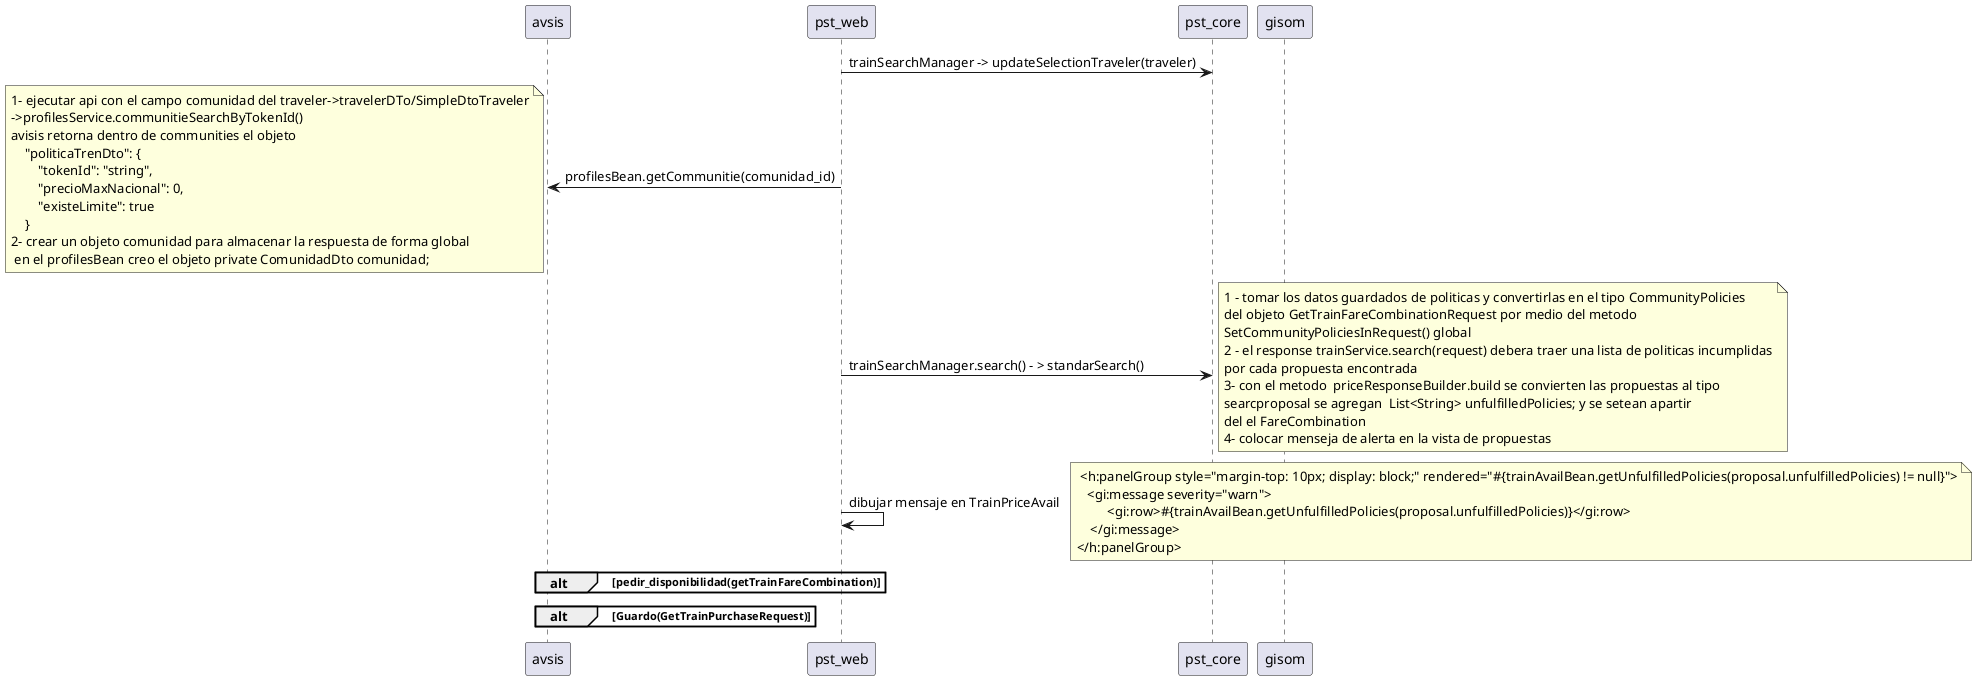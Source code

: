 @startuml evaluacion_politicas
participant avsis
participant pst_web
participant pst_core
participant gisom
pst_web -> pst_core: trainSearchManager -> updateSelectionTraveler(traveler)
pst_web -> avsis: profilesBean.getCommunitie(comunidad_id)
note left
1- ejecutar api con el campo comunidad del traveler->travelerDTo/SimpleDtoTraveler
->profilesService.communitieSearchByTokenId()
avisis retorna dentro de communities el objeto 
    "politicaTrenDto": {
        "tokenId": "string",
        "precioMaxNacional": 0,
        "existeLimite": true
    }
2- crear un objeto comunidad para almacenar la respuesta de forma global
 en el profilesBean creo el objeto private ComunidadDto comunidad;
end note
pst_web -> pst_core: trainSearchManager.search() - > standarSearch()
note right
1 - tomar los datos guardados de politicas y convertirlas en el tipo CommunityPolicies
del objeto GetTrainFareCombinationRequest por medio del metodo 
SetCommunityPoliciesInRequest() global 
2 - el response trainService.search(request) debera traer una lista de politicas incumplidas
por cada propuesta encontrada 
3- con el metodo  priceResponseBuilder.build se convierten las propuestas al tipo
searcproposal se agregan  List<String> unfulfilledPolicies; y se setean apartir 
del el FareCombination
4- colocar menseja de alerta en la vista de propuestas
end note
pst_web -> pst_web: dibujar mensaje en TrainPriceAvail
note right
 <h:panelGroup style="margin-top: 10px; display: block;" rendered="#{trainAvailBean.getUnfulfilledPolicies(proposal.unfulfilledPolicies) != null}">
   <gi:message severity="warn">
         <gi:row>#{trainAvailBean.getUnfulfilledPolicies(proposal.unfulfilledPolicies)}</gi:row>
    </gi:message>
</h:panelGroup>
end note
alt pedir_disponibilidad(getTrainFareCombination)
  
end
alt Guardo(GetTrainPurchaseRequest)

end
@enduml